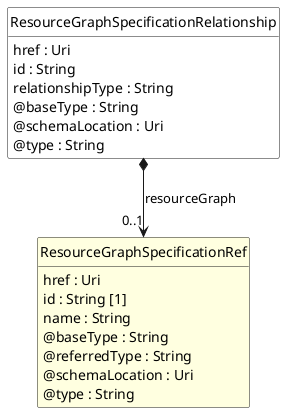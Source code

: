 @startuml
hide circle
hide methods
hide stereotype
show <<Enumeration>> stereotype
skinparam class {
   BackgroundColor<<Enumeration>> #E6F5F7
   BackgroundColor<<Ref>> #FFFFE0
   BackgroundColor<<Pivot>> #FFFFFFF
   BackgroundColor<<SimpleType>> #E2F0DA
   BackgroundColor #FCF2E3
}

class ResourceGraphSpecificationRelationship <<Pivot>> {
    href : Uri
    id : String
    relationshipType : String
    @baseType : String
    @schemaLocation : Uri
    @type : String
}

class ResourceGraphSpecificationRef  <<Ref>> {
    href : Uri
    id : String [1]
    name : String
    @baseType : String
    @referredType : String
    @schemaLocation : Uri
    @type : String
}

ResourceGraphSpecificationRelationship *-->  "0..1" ResourceGraphSpecificationRef : resourceGraph

@enduml